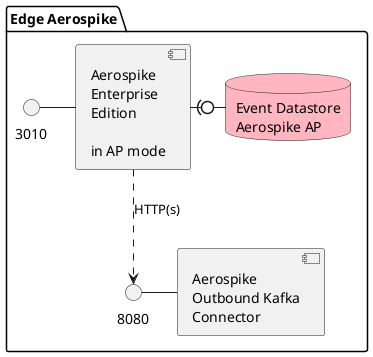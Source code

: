 @startuml
skinparam componentStyle uml2

package "Edge Aerospike" {
    () "3010" as aseSocket
    component "Aerospike\nEnterprise\nEdition\n\nin AP mode" as asEdge
    aseSocket - asEdge
    database "Event Datastore\nAerospike AP" as edgeEUuk #LightPink
    asEdge -r(0- edgeEUuk
    
    () "8080" as asOutbound
    component [Aerospike\nOutbound Kafka\nConnector] as asKafka
    asOutbound - asKafka
    asEdge ..> asOutbound: HTTP(s)
}


@enduml
